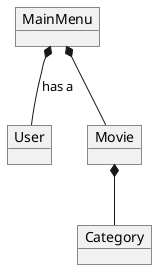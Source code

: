 @startuml
object MainMenu
object User
object Movie
object Category

MainMenu *-- User : has a
Movie *-- Category
MainMenu *-- Movie
@enduml